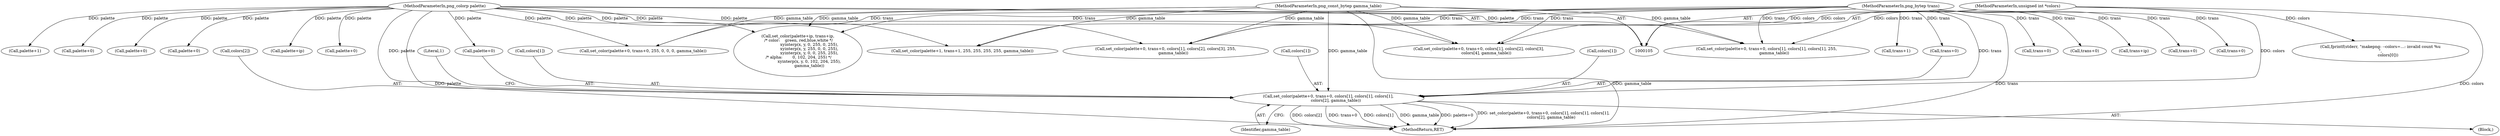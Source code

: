 digraph "0_Android_9d4853418ab2f754c2b63e091c29c5529b8b86ca_13@array" {
"1000148" [label="(Call,set_color(palette+0, trans+0, colors[1], colors[1], colors[1],\n            colors[2], gamma_table))"];
"1000106" [label="(MethodParameterIn,png_colorp palette)"];
"1000107" [label="(MethodParameterIn,png_bytep trans)"];
"1000110" [label="(MethodParameterIn,unsigned int *colors)"];
"1000109" [label="(MethodParameterIn,png_const_bytep gamma_table)"];
"1000106" [label="(MethodParameterIn,png_colorp palette)"];
"1000292" [label="(Call,trans+ip)"];
"1000164" [label="(Call,colors[2])"];
"1000328" [label="(MethodReturn,RET)"];
"1000288" [label="(Call,set_color(palette+ip, trans+ip,\n /* color:    green, red,blue,white */\n                  xyinterp(x, y, 0, 255, 0, 255),\n                  xyinterp(x, y, 255, 0, 0, 255),\n                  xyinterp(x, y, 0, 0, 255, 255),\n /* alpha:        0, 102, 204, 255) */\n                  xyinterp(x, y, 0, 102, 204, 255),\n                  gamma_table))"];
"1000232" [label="(Call,set_color(palette+1, trans+1, 255, 255, 255, 255, gamma_table))"];
"1000169" [label="(Literal,1)"];
"1000116" [label="(Block,)"];
"1000152" [label="(Call,trans+0)"];
"1000148" [label="(Call,set_color(palette+0, trans+0, colors[1], colors[1], colors[1],\n            colors[2], gamma_table))"];
"1000118" [label="(Call,fprintf(stderr, \"makepng: --colors=...: invalid count %u\n\",\n            colors[0]))"];
"1000233" [label="(Call,palette+1)"];
"1000192" [label="(Call,set_color(palette+0, trans+0, colors[1], colors[2], colors[3],\n            colors[4], gamma_table))"];
"1000128" [label="(Call,palette+0)"];
"1000107" [label="(MethodParameterIn,png_bytep trans)"];
"1000158" [label="(Call,colors[1])"];
"1000224" [label="(Call,trans+0)"];
"1000221" [label="(Call,palette+0)"];
"1000109" [label="(MethodParameterIn,png_const_bytep gamma_table)"];
"1000110" [label="(MethodParameterIn,unsigned int *colors)"];
"1000193" [label="(Call,palette+0)"];
"1000171" [label="(Call,set_color(palette+0, trans+0, colors[1], colors[2], colors[3], 255,\n            gamma_table))"];
"1000131" [label="(Call,trans+0)"];
"1000236" [label="(Call,trans+1)"];
"1000167" [label="(Identifier,gamma_table)"];
"1000149" [label="(Call,palette+0)"];
"1000289" [label="(Call,palette+ip)"];
"1000155" [label="(Call,colors[1])"];
"1000220" [label="(Call,set_color(palette+0, trans+0, 255, 0, 0, 0, gamma_table))"];
"1000161" [label="(Call,colors[1])"];
"1000196" [label="(Call,trans+0)"];
"1000127" [label="(Call,set_color(palette+0, trans+0, colors[1], colors[1], colors[1], 255,\n            gamma_table))"];
"1000175" [label="(Call,trans+0)"];
"1000172" [label="(Call,palette+0)"];
"1000148" -> "1000116"  [label="AST: "];
"1000148" -> "1000167"  [label="CFG: "];
"1000149" -> "1000148"  [label="AST: "];
"1000152" -> "1000148"  [label="AST: "];
"1000155" -> "1000148"  [label="AST: "];
"1000158" -> "1000148"  [label="AST: "];
"1000161" -> "1000148"  [label="AST: "];
"1000164" -> "1000148"  [label="AST: "];
"1000167" -> "1000148"  [label="AST: "];
"1000169" -> "1000148"  [label="CFG: "];
"1000148" -> "1000328"  [label="DDG: colors[2]"];
"1000148" -> "1000328"  [label="DDG: trans+0"];
"1000148" -> "1000328"  [label="DDG: colors[1]"];
"1000148" -> "1000328"  [label="DDG: gamma_table"];
"1000148" -> "1000328"  [label="DDG: palette+0"];
"1000148" -> "1000328"  [label="DDG: set_color(palette+0, trans+0, colors[1], colors[1], colors[1],\n            colors[2], gamma_table)"];
"1000106" -> "1000148"  [label="DDG: palette"];
"1000107" -> "1000148"  [label="DDG: trans"];
"1000110" -> "1000148"  [label="DDG: colors"];
"1000109" -> "1000148"  [label="DDG: gamma_table"];
"1000106" -> "1000105"  [label="AST: "];
"1000106" -> "1000328"  [label="DDG: palette"];
"1000106" -> "1000127"  [label="DDG: palette"];
"1000106" -> "1000128"  [label="DDG: palette"];
"1000106" -> "1000149"  [label="DDG: palette"];
"1000106" -> "1000171"  [label="DDG: palette"];
"1000106" -> "1000172"  [label="DDG: palette"];
"1000106" -> "1000192"  [label="DDG: palette"];
"1000106" -> "1000193"  [label="DDG: palette"];
"1000106" -> "1000220"  [label="DDG: palette"];
"1000106" -> "1000221"  [label="DDG: palette"];
"1000106" -> "1000232"  [label="DDG: palette"];
"1000106" -> "1000233"  [label="DDG: palette"];
"1000106" -> "1000288"  [label="DDG: palette"];
"1000106" -> "1000289"  [label="DDG: palette"];
"1000107" -> "1000105"  [label="AST: "];
"1000107" -> "1000328"  [label="DDG: trans"];
"1000107" -> "1000127"  [label="DDG: trans"];
"1000107" -> "1000131"  [label="DDG: trans"];
"1000107" -> "1000152"  [label="DDG: trans"];
"1000107" -> "1000171"  [label="DDG: trans"];
"1000107" -> "1000175"  [label="DDG: trans"];
"1000107" -> "1000192"  [label="DDG: trans"];
"1000107" -> "1000196"  [label="DDG: trans"];
"1000107" -> "1000220"  [label="DDG: trans"];
"1000107" -> "1000224"  [label="DDG: trans"];
"1000107" -> "1000232"  [label="DDG: trans"];
"1000107" -> "1000236"  [label="DDG: trans"];
"1000107" -> "1000288"  [label="DDG: trans"];
"1000107" -> "1000292"  [label="DDG: trans"];
"1000110" -> "1000105"  [label="AST: "];
"1000110" -> "1000328"  [label="DDG: colors"];
"1000110" -> "1000118"  [label="DDG: colors"];
"1000110" -> "1000127"  [label="DDG: colors"];
"1000110" -> "1000171"  [label="DDG: colors"];
"1000110" -> "1000192"  [label="DDG: colors"];
"1000109" -> "1000105"  [label="AST: "];
"1000109" -> "1000328"  [label="DDG: gamma_table"];
"1000109" -> "1000127"  [label="DDG: gamma_table"];
"1000109" -> "1000171"  [label="DDG: gamma_table"];
"1000109" -> "1000192"  [label="DDG: gamma_table"];
"1000109" -> "1000220"  [label="DDG: gamma_table"];
"1000109" -> "1000232"  [label="DDG: gamma_table"];
"1000109" -> "1000288"  [label="DDG: gamma_table"];
}
